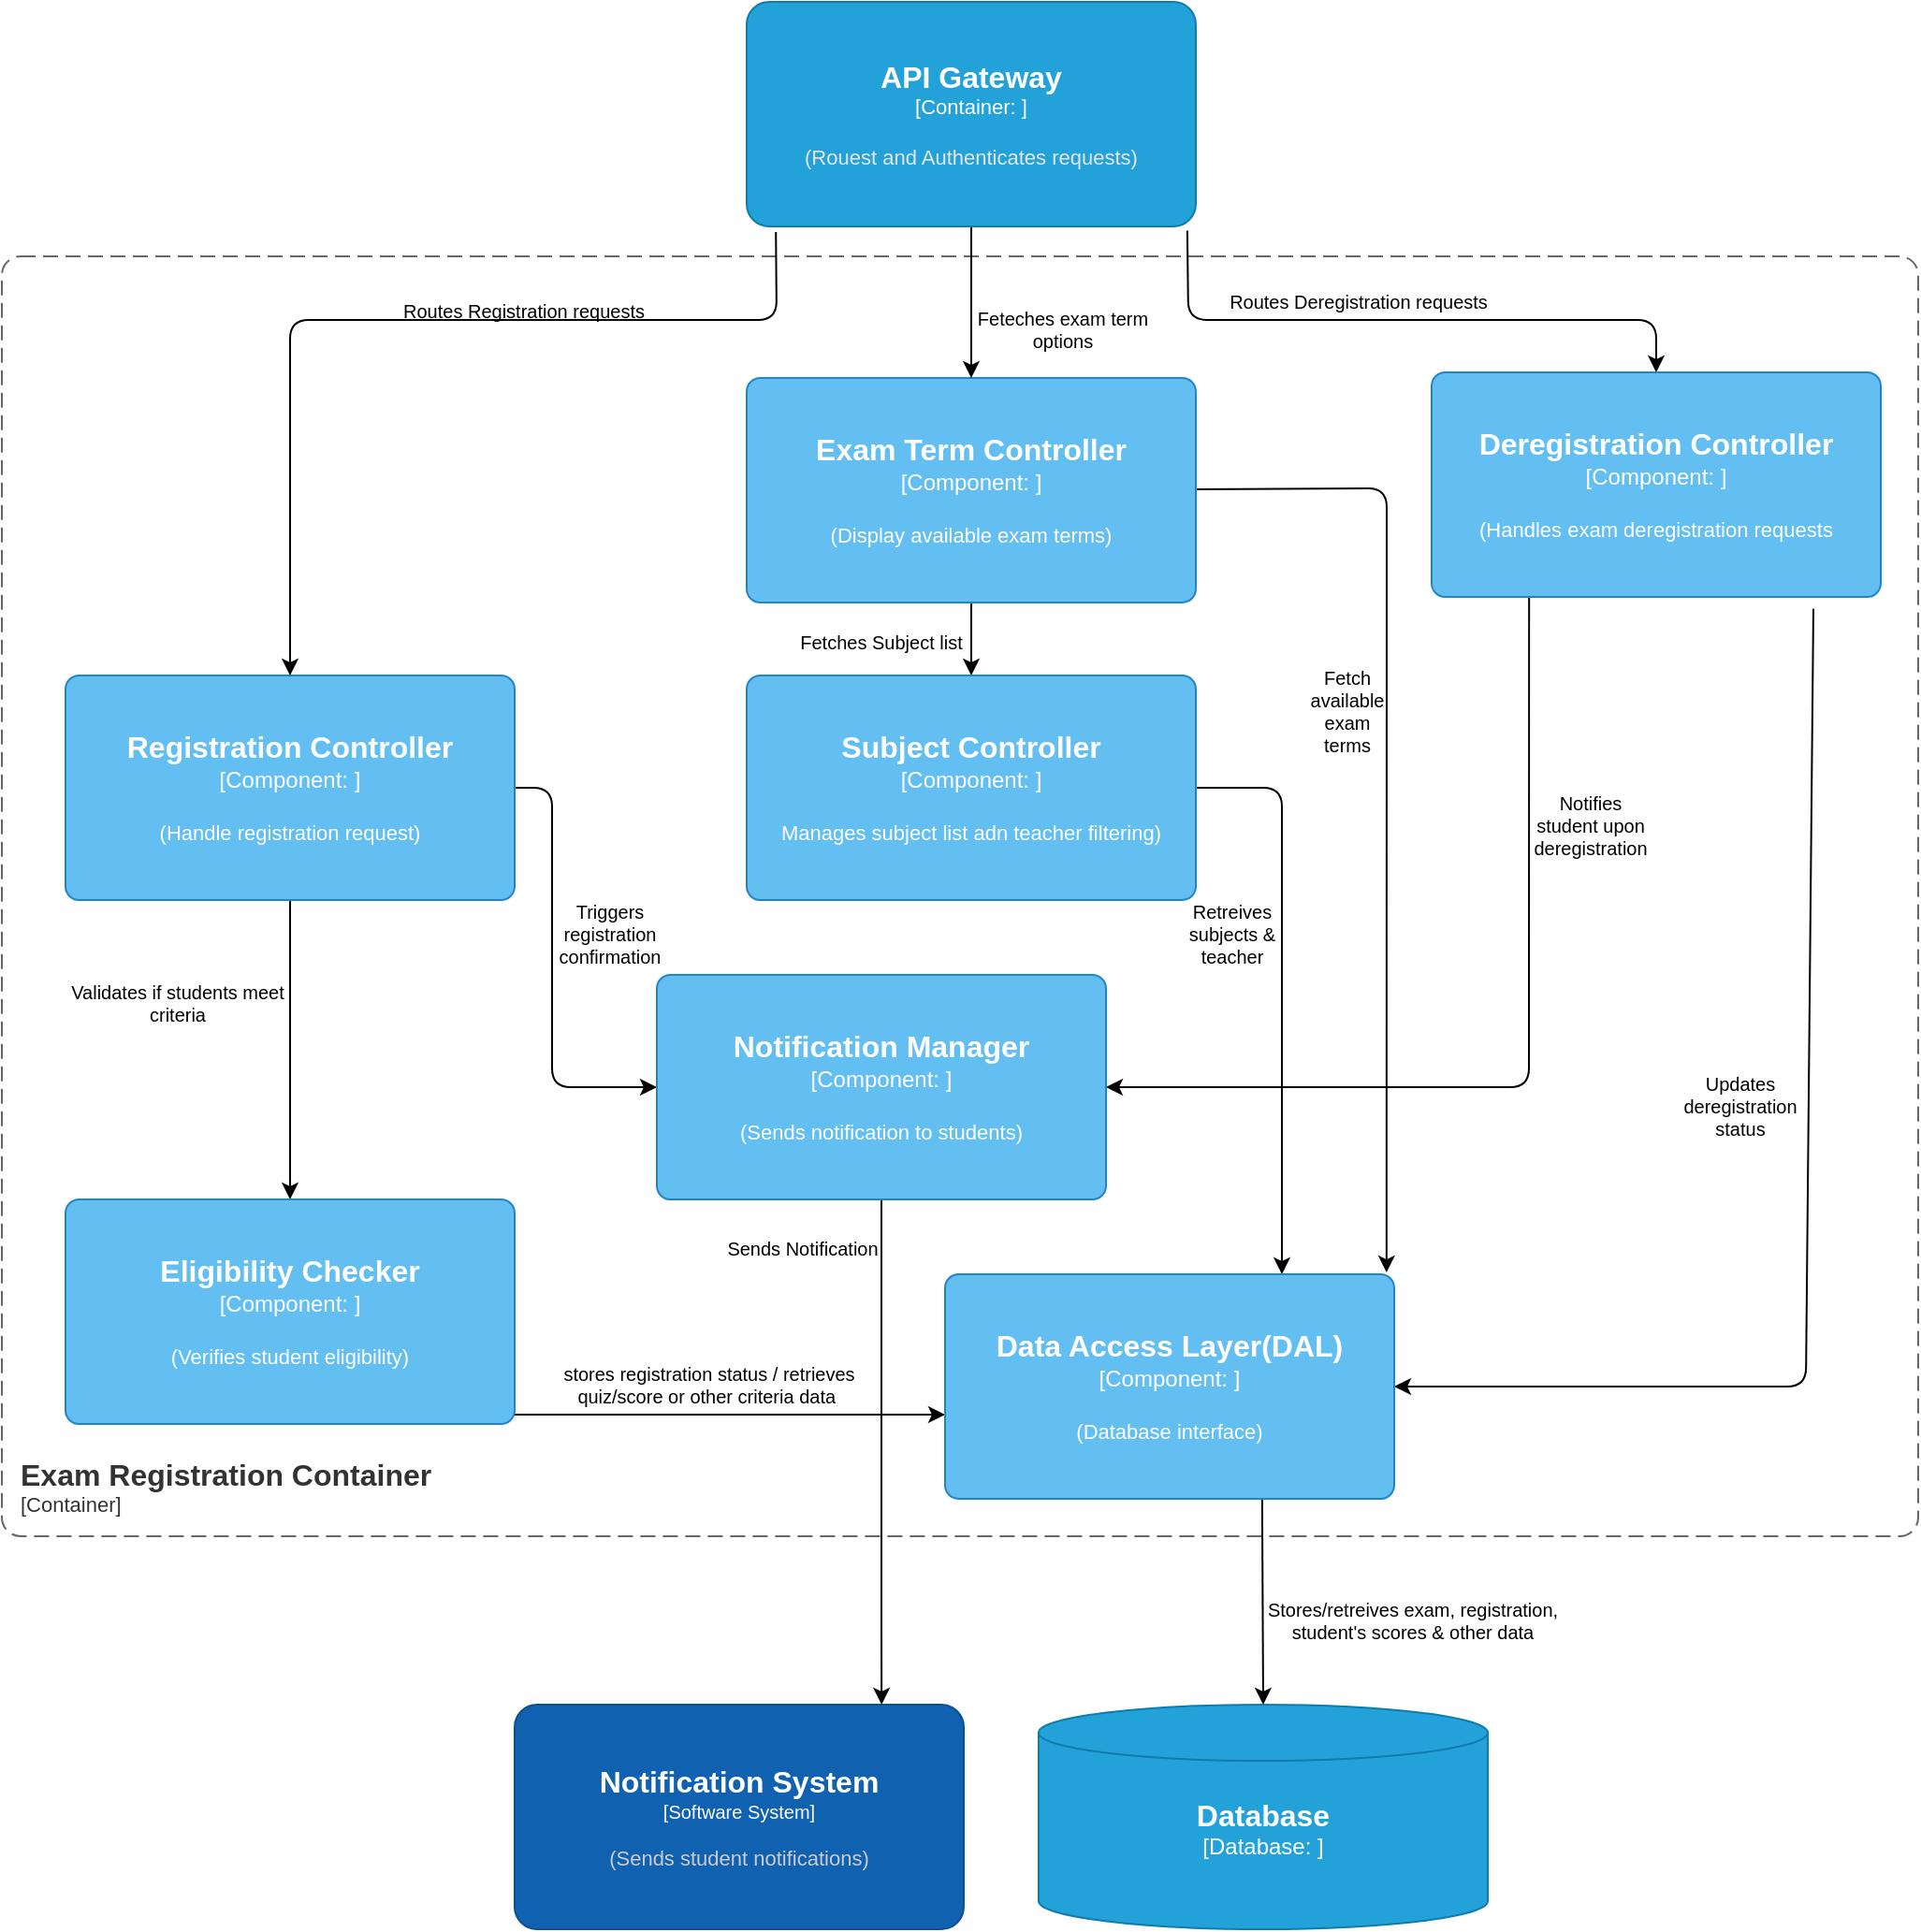 <mxfile>
    <diagram id="v35rz59vjvM4dtAuxbn2" name="Page-1">
        <mxGraphModel dx="-115" dy="568" grid="1" gridSize="10" guides="1" tooltips="1" connect="1" arrows="1" fold="1" page="1" pageScale="1" pageWidth="1169" pageHeight="827" background="#ffffff" math="0" shadow="0">
            <root>
                <mxCell id="0"/>
                <mxCell id="1" parent="0"/>
                <mxCell id="57" style="edgeStyle=none;html=1;entryX=0;entryY=0.5;entryDx=0;entryDy=0;entryPerimeter=0;" parent="1" source="43" target="48" edge="1">
                    <mxGeometry relative="1" as="geometry">
                        <Array as="points">
                            <mxPoint x="1530" y="440"/>
                            <mxPoint x="1530" y="600"/>
                        </Array>
                    </mxGeometry>
                </mxCell>
                <mxCell id="58" style="edgeStyle=none;html=1;entryX=0.5;entryY=0;entryDx=0;entryDy=0;entryPerimeter=0;" parent="1" source="43" target="46" edge="1">
                    <mxGeometry relative="1" as="geometry"/>
                </mxCell>
                <object placeholders="1" c4Name="Registration Controller" c4Type="Component" c4Technology="" c4Description="(Handle registration request)" label="&lt;font style=&quot;font-size: 16px&quot;&gt;&lt;b&gt;%c4Name%&lt;/b&gt;&lt;/font&gt;&lt;div&gt;[%c4Type%: %c4Technology%]&lt;/div&gt;&lt;br&gt;&lt;div&gt;&lt;font style=&quot;font-size: 11px&quot;&gt;%c4Description%&lt;/font&gt;&lt;/div&gt;" id="43">
                    <mxCell style="rounded=1;whiteSpace=wrap;html=1;labelBackgroundColor=none;fillColor=#63BEF2;fontColor=#ffffff;align=center;arcSize=6;strokeColor=#2086C9;metaEdit=1;resizable=0;points=[[0.25,0,0],[0.5,0,0],[0.75,0,0],[1,0.25,0],[1,0.5,0],[1,0.75,0],[0.75,1,0],[0.5,1,0],[0.25,1,0],[0,0.75,0],[0,0.5,0],[0,0.25,0]];" parent="1" vertex="1">
                        <mxGeometry x="1270" y="380" width="240" height="120" as="geometry"/>
                    </mxCell>
                </object>
                <mxCell id="56" style="edgeStyle=none;html=1;entryX=0.5;entryY=0;entryDx=0;entryDy=0;entryPerimeter=0;" parent="1" source="44" target="45" edge="1">
                    <mxGeometry relative="1" as="geometry"/>
                </mxCell>
                <mxCell id="70" style="edgeStyle=none;html=1;entryX=0.983;entryY=-0.008;entryDx=0;entryDy=0;entryPerimeter=0;fontSize=10;" parent="1" source="44" target="52" edge="1">
                    <mxGeometry relative="1" as="geometry">
                        <Array as="points">
                            <mxPoint x="1976" y="280"/>
                        </Array>
                    </mxGeometry>
                </mxCell>
                <object placeholders="1" c4Name="Exam Term Controller" c4Type="Component" c4Technology="" c4Description="(Display available exam terms)" label="&lt;font style=&quot;font-size: 16px&quot;&gt;&lt;b&gt;%c4Name%&lt;/b&gt;&lt;/font&gt;&lt;div&gt;[%c4Type%: %c4Technology%]&lt;/div&gt;&lt;br&gt;&lt;div&gt;&lt;font style=&quot;font-size: 11px&quot;&gt;%c4Description%&lt;/font&gt;&lt;/div&gt;" id="44">
                    <mxCell style="rounded=1;whiteSpace=wrap;html=1;labelBackgroundColor=none;fillColor=#63BEF2;fontColor=#ffffff;align=center;arcSize=6;strokeColor=#2086C9;metaEdit=1;resizable=0;points=[[0.25,0,0],[0.5,0,0],[0.75,0,0],[1,0.25,0],[1,0.5,0],[1,0.75,0],[0.75,1,0],[0.5,1,0],[0.25,1,0],[0,0.75,0],[0,0.5,0],[0,0.25,0]];" parent="1" vertex="1">
                        <mxGeometry x="1634" y="221" width="240" height="120" as="geometry"/>
                    </mxCell>
                </object>
                <mxCell id="68" style="edgeStyle=none;html=1;entryX=0.75;entryY=0;entryDx=0;entryDy=0;entryPerimeter=0;fontSize=10;" parent="1" source="45" target="52" edge="1">
                    <mxGeometry relative="1" as="geometry">
                        <Array as="points">
                            <mxPoint x="1920" y="440"/>
                        </Array>
                    </mxGeometry>
                </mxCell>
                <object placeholders="1" c4Name="Subject Controller" c4Type="Component" c4Technology="" c4Description="Manages subject list adn teacher filtering)" label="&lt;font style=&quot;font-size: 16px&quot;&gt;&lt;b&gt;%c4Name%&lt;/b&gt;&lt;/font&gt;&lt;div&gt;[%c4Type%: %c4Technology%]&lt;/div&gt;&lt;br&gt;&lt;div&gt;&lt;font style=&quot;font-size: 11px&quot;&gt;%c4Description%&lt;/font&gt;&lt;/div&gt;" id="45">
                    <mxCell style="rounded=1;whiteSpace=wrap;html=1;labelBackgroundColor=none;fillColor=#63BEF2;fontColor=#ffffff;align=center;arcSize=6;strokeColor=#2086C9;metaEdit=1;resizable=0;points=[[0.25,0,0],[0.5,0,0],[0.75,0,0],[1,0.25,0],[1,0.5,0],[1,0.75,0],[0.75,1,0],[0.5,1,0],[0.25,1,0],[0,0.75,0],[0,0.5,0],[0,0.25,0]];" parent="1" vertex="1">
                        <mxGeometry x="1634" y="380" width="240" height="120" as="geometry"/>
                    </mxCell>
                </object>
                <mxCell id="59" style="edgeStyle=none;html=1;entryX=0;entryY=0.5;entryDx=0;entryDy=0;entryPerimeter=0;" parent="1" edge="1">
                    <mxGeometry relative="1" as="geometry">
                        <mxPoint x="1510" y="775" as="sourcePoint"/>
                        <mxPoint x="1740" y="775" as="targetPoint"/>
                        <Array as="points">
                            <mxPoint x="1560" y="775"/>
                        </Array>
                    </mxGeometry>
                </mxCell>
                <object placeholders="1" c4Name="Eligibility Checker" c4Type="Component" c4Technology="" c4Description="(Verifies student eligibility)" label="&lt;font style=&quot;font-size: 16px&quot;&gt;&lt;b&gt;%c4Name%&lt;/b&gt;&lt;/font&gt;&lt;div&gt;[%c4Type%: %c4Technology%]&lt;/div&gt;&lt;br&gt;&lt;div&gt;&lt;font style=&quot;font-size: 11px&quot;&gt;%c4Description%&lt;/font&gt;&lt;/div&gt;" id="46">
                    <mxCell style="rounded=1;whiteSpace=wrap;html=1;labelBackgroundColor=none;fillColor=#63BEF2;fontColor=#ffffff;align=center;arcSize=6;strokeColor=#2086C9;metaEdit=1;resizable=0;points=[[0.25,0,0],[0.5,0,0],[0.75,0,0],[1,0.25,0],[1,0.5,0],[1,0.75,0],[0.75,1,0],[0.5,1,0],[0.25,1,0],[0,0.75,0],[0,0.5,0],[0,0.25,0]];" parent="1" vertex="1">
                        <mxGeometry x="1270" y="660" width="240" height="120" as="geometry"/>
                    </mxCell>
                </object>
                <object placeholders="1" c4Name="Exam Registration Container" c4Type="ContainerScopeBoundary" c4Application="Container" label="&lt;font style=&quot;font-size: 16px&quot;&gt;&lt;b&gt;&lt;div style=&quot;text-align: left&quot;&gt;%c4Name%&lt;/div&gt;&lt;/b&gt;&lt;/font&gt;&lt;div style=&quot;text-align: left&quot;&gt;[%c4Application%]&lt;/div&gt;" id="47">
                    <mxCell style="rounded=1;fontSize=11;whiteSpace=wrap;html=1;dashed=1;arcSize=20;fillColor=none;strokeColor=#666666;fontColor=#333333;labelBackgroundColor=none;align=left;verticalAlign=bottom;labelBorderColor=none;spacingTop=0;spacing=10;dashPattern=8 4;metaEdit=1;rotatable=0;perimeter=rectanglePerimeter;noLabel=0;labelPadding=0;allowArrows=0;connectable=0;expand=0;recursiveResize=0;editable=1;pointerEvents=0;absoluteArcSize=1;points=[[0.25,0,0],[0.5,0,0],[0.75,0,0],[1,0.25,0],[1,0.5,0],[1,0.75,0],[0.75,1,0],[0.5,1,0],[0.25,1,0],[0,0.75,0],[0,0.5,0],[0,0.25,0]];" parent="1" vertex="1">
                        <mxGeometry x="1236" y="156" width="1024" height="684" as="geometry"/>
                    </mxCell>
                </object>
                <mxCell id="80" style="edgeStyle=none;html=1;fontSize=10;entryX=0.817;entryY=0;entryDx=0;entryDy=0;entryPerimeter=0;exitX=0.5;exitY=1;exitDx=0;exitDy=0;exitPerimeter=0;" parent="1" source="48" target="78" edge="1">
                    <mxGeometry relative="1" as="geometry">
                        <Array as="points">
                            <mxPoint x="1706" y="880"/>
                        </Array>
                    </mxGeometry>
                </mxCell>
                <object placeholders="1" c4Name="Notification Manager" c4Type="Component" c4Technology="" c4Description="(Sends notification to students)" label="&lt;font style=&quot;font-size: 16px&quot;&gt;&lt;b&gt;%c4Name%&lt;/b&gt;&lt;/font&gt;&lt;div&gt;[%c4Type%: %c4Technology%]&lt;/div&gt;&lt;br&gt;&lt;div&gt;&lt;font style=&quot;font-size: 11px&quot;&gt;%c4Description%&lt;/font&gt;&lt;/div&gt;" id="48">
                    <mxCell style="rounded=1;whiteSpace=wrap;html=1;labelBackgroundColor=none;fillColor=#63BEF2;fontColor=#ffffff;align=center;arcSize=6;strokeColor=#2086C9;metaEdit=1;resizable=0;points=[[0.25,0,0],[0.5,0,0],[0.75,0,0],[1,0.25,0],[1,0.5,0],[1,0.75,0],[0.75,1,0],[0.5,1,0],[0.25,1,0],[0,0.75,0],[0,0.5,0],[0,0.25,0]];" parent="1" vertex="1">
                        <mxGeometry x="1586" y="540" width="240" height="120" as="geometry"/>
                    </mxCell>
                </object>
                <mxCell id="53" style="edgeStyle=none;html=1;entryX=0.5;entryY=0;entryDx=0;entryDy=0;entryPerimeter=0;exitX=0.065;exitY=1.025;exitDx=0;exitDy=0;exitPerimeter=0;" parent="1" source="50" target="43" edge="1">
                    <mxGeometry relative="1" as="geometry">
                        <Array as="points">
                            <mxPoint x="1650" y="190"/>
                            <mxPoint x="1390" y="190"/>
                        </Array>
                    </mxGeometry>
                </mxCell>
                <mxCell id="54" style="edgeStyle=none;html=1;entryX=0.5;entryY=0;entryDx=0;entryDy=0;entryPerimeter=0;" parent="1" source="50" target="44" edge="1">
                    <mxGeometry relative="1" as="geometry"/>
                </mxCell>
                <mxCell id="55" style="edgeStyle=none;html=1;entryX=0.5;entryY=0;entryDx=0;entryDy=0;entryPerimeter=0;exitX=0.981;exitY=1.019;exitDx=0;exitDy=0;exitPerimeter=0;" parent="1" source="50" target="51" edge="1">
                    <mxGeometry relative="1" as="geometry">
                        <Array as="points">
                            <mxPoint x="1870" y="190"/>
                            <mxPoint x="2120" y="190"/>
                        </Array>
                    </mxGeometry>
                </mxCell>
                <object placeholders="1" c4Name="API Gateway" c4Type="Container" c4Technology="" c4Description="(Rouest and Authenticates requests)" label="&lt;font style=&quot;font-size: 16px&quot;&gt;&lt;b&gt;%c4Name%&lt;/b&gt;&lt;/font&gt;&lt;div&gt;[%c4Type%: %c4Technology%]&lt;/div&gt;&lt;br&gt;&lt;div&gt;&lt;font style=&quot;font-size: 11px&quot;&gt;&lt;font color=&quot;#E6E6E6&quot;&gt;%c4Description%&lt;/font&gt;&lt;/div&gt;" id="50">
                    <mxCell style="rounded=1;whiteSpace=wrap;html=1;fontSize=11;labelBackgroundColor=none;fillColor=#23A2D9;fontColor=#ffffff;align=center;arcSize=10;strokeColor=#0E7DAD;metaEdit=1;resizable=0;points=[[0.25,0,0],[0.5,0,0],[0.75,0,0],[1,0.25,0],[1,0.5,0],[1,0.75,0],[0.75,1,0],[0.5,1,0],[0.25,1,0],[0,0.75,0],[0,0.5,0],[0,0.25,0]];" parent="1" vertex="1">
                        <mxGeometry x="1634" y="20" width="240" height="120" as="geometry"/>
                    </mxCell>
                </object>
                <mxCell id="60" style="edgeStyle=none;html=1;entryX=1;entryY=0.5;entryDx=0;entryDy=0;entryPerimeter=0;exitX=0.217;exitY=0.992;exitDx=0;exitDy=0;exitPerimeter=0;" parent="1" source="51" target="48" edge="1">
                    <mxGeometry relative="1" as="geometry">
                        <Array as="points">
                            <mxPoint x="2052" y="600"/>
                        </Array>
                    </mxGeometry>
                </mxCell>
                <mxCell id="61" style="edgeStyle=none;html=1;entryX=1;entryY=0.5;entryDx=0;entryDy=0;entryPerimeter=0;exitX=0.85;exitY=1.053;exitDx=0;exitDy=0;exitPerimeter=0;" parent="1" source="51" target="52" edge="1">
                    <mxGeometry relative="1" as="geometry">
                        <Array as="points">
                            <mxPoint x="2200" y="760"/>
                        </Array>
                    </mxGeometry>
                </mxCell>
                <object placeholders="1" c4Name="Deregistration Controller" c4Type="Component" c4Technology="" c4Description="(Handles exam deregistration requests" label="&lt;font style=&quot;font-size: 16px&quot;&gt;&lt;b&gt;%c4Name%&lt;/b&gt;&lt;/font&gt;&lt;div&gt;[%c4Type%: %c4Technology%]&lt;/div&gt;&lt;br&gt;&lt;div&gt;&lt;font style=&quot;font-size: 11px&quot;&gt;%c4Description%&lt;/font&gt;&lt;/div&gt;" id="51">
                    <mxCell style="rounded=1;whiteSpace=wrap;html=1;labelBackgroundColor=none;fillColor=#63BEF2;fontColor=#ffffff;align=center;arcSize=6;strokeColor=#2086C9;metaEdit=1;resizable=0;points=[[0.25,0,0],[0.5,0,0],[0.75,0,0],[1,0.25,0],[1,0.5,0],[1,0.75,0],[0.75,1,0],[0.5,1,0],[0.25,1,0],[0,0.75,0],[0,0.5,0],[0,0.25,0]];" parent="1" vertex="1">
                        <mxGeometry x="2000" y="218" width="240" height="120" as="geometry"/>
                    </mxCell>
                </object>
                <mxCell id="82" style="edgeStyle=none;html=1;entryX=0.5;entryY=0;entryDx=0;entryDy=0;entryPerimeter=0;fontSize=10;exitX=0.706;exitY=0.998;exitDx=0;exitDy=0;exitPerimeter=0;" parent="1" source="52" target="79" edge="1">
                    <mxGeometry relative="1" as="geometry"/>
                </mxCell>
                <object placeholders="1" c4Name="Data Access Layer(DAL)" c4Type="Component" c4Technology="" c4Description="(Database interface)" label="&lt;font style=&quot;font-size: 16px&quot;&gt;&lt;b&gt;%c4Name%&lt;/b&gt;&lt;/font&gt;&lt;div&gt;[%c4Type%: %c4Technology%]&lt;/div&gt;&lt;br&gt;&lt;div&gt;&lt;font style=&quot;font-size: 11px&quot;&gt;%c4Description%&lt;/font&gt;&lt;/div&gt;" id="52">
                    <mxCell style="rounded=1;whiteSpace=wrap;html=1;labelBackgroundColor=none;fillColor=#63BEF2;fontColor=#ffffff;align=center;arcSize=6;strokeColor=#2086C9;metaEdit=1;resizable=0;points=[[0.25,0,0],[0.5,0,0],[0.75,0,0],[1,0.25,0],[1,0.5,0],[1,0.75,0],[0.75,1,0],[0.5,1,0],[0.25,1,0],[0,0.75,0],[0,0.5,0],[0,0.25,0]];" parent="1" vertex="1">
                        <mxGeometry x="1740" y="700" width="240" height="120" as="geometry"/>
                    </mxCell>
                </object>
                <mxCell id="62" value="Routes Registration requests" style="text;html=1;strokeColor=none;fillColor=none;align=center;verticalAlign=middle;whiteSpace=wrap;rounded=0;fontSize=10;" parent="1" vertex="1">
                    <mxGeometry x="1430" y="170" width="170" height="30" as="geometry"/>
                </mxCell>
                <mxCell id="63" value="Routes Deregistration requests" style="text;html=1;strokeColor=none;fillColor=none;align=center;verticalAlign=middle;whiteSpace=wrap;rounded=0;fontSize=10;" parent="1" vertex="1">
                    <mxGeometry x="1881" y="165" width="160" height="30" as="geometry"/>
                </mxCell>
                <mxCell id="64" value="Feteches exam term options" style="text;html=1;strokeColor=none;fillColor=none;align=center;verticalAlign=middle;whiteSpace=wrap;rounded=0;fontSize=10;" parent="1" vertex="1">
                    <mxGeometry x="1743" y="180" width="120" height="30" as="geometry"/>
                </mxCell>
                <mxCell id="65" value="Validates if students meet&lt;br style=&quot;font-size: 10px;&quot;&gt;criteria" style="text;html=1;strokeColor=none;fillColor=none;align=center;verticalAlign=middle;whiteSpace=wrap;rounded=0;fontSize=10;" parent="1" vertex="1">
                    <mxGeometry x="1270" y="540" width="120" height="30" as="geometry"/>
                </mxCell>
                <mxCell id="66" value="Triggers registration confirmation" style="text;html=1;strokeColor=none;fillColor=none;align=center;verticalAlign=middle;whiteSpace=wrap;rounded=0;fontSize=10;" parent="1" vertex="1">
                    <mxGeometry x="1536" y="463" width="50" height="110" as="geometry"/>
                </mxCell>
                <mxCell id="67" value="Fetches Subject list" style="text;html=1;strokeColor=none;fillColor=none;align=center;verticalAlign=middle;whiteSpace=wrap;rounded=0;fontSize=10;" parent="1" vertex="1">
                    <mxGeometry x="1646" y="347" width="120" height="30" as="geometry"/>
                </mxCell>
                <mxCell id="72" value="Fetch available exam terms" style="text;html=1;strokeColor=none;fillColor=none;align=center;verticalAlign=middle;whiteSpace=wrap;rounded=0;fontSize=10;" parent="1" vertex="1">
                    <mxGeometry x="1936" y="354" width="38" height="90" as="geometry"/>
                </mxCell>
                <mxCell id="73" value="Retreives subjects &amp;amp; teacher" style="text;html=1;strokeColor=none;fillColor=none;align=center;verticalAlign=middle;whiteSpace=wrap;rounded=0;fontSize=10;" parent="1" vertex="1">
                    <mxGeometry x="1863" y="473" width="61" height="90" as="geometry"/>
                </mxCell>
                <mxCell id="74" value="Notifies student upon deregistration" style="text;html=1;strokeColor=none;fillColor=none;align=center;verticalAlign=middle;whiteSpace=wrap;rounded=0;fontSize=10;" parent="1" vertex="1">
                    <mxGeometry x="2063" y="414" width="44" height="91" as="geometry"/>
                </mxCell>
                <mxCell id="76" value="stores registration status / retrieves quiz/score or other criteria data&amp;nbsp;" style="text;html=1;strokeColor=none;fillColor=none;align=center;verticalAlign=middle;whiteSpace=wrap;rounded=0;fontSize=10;" parent="1" vertex="1">
                    <mxGeometry x="1530" y="744" width="168" height="30" as="geometry"/>
                </mxCell>
                <mxCell id="77" value="Updates deregistration status" style="text;html=1;strokeColor=none;fillColor=none;align=center;verticalAlign=middle;whiteSpace=wrap;rounded=0;fontSize=10;" parent="1" vertex="1">
                    <mxGeometry x="2120" y="570" width="90" height="80" as="geometry"/>
                </mxCell>
                <object placeholders="1" c4Name="Notification System" c4Type="Software System" c4Description="(Sends student notifications)" label="&lt;font style=&quot;font-size: 16px&quot;&gt;&lt;b&gt;%c4Name%&lt;/b&gt;&lt;/font&gt;&lt;div&gt;[%c4Type%]&lt;/div&gt;&lt;br&gt;&lt;div&gt;&lt;font style=&quot;font-size: 11px&quot;&gt;&lt;font color=&quot;#cccccc&quot;&gt;%c4Description%&lt;/font&gt;&lt;/div&gt;" id="78">
                    <mxCell style="rounded=1;whiteSpace=wrap;html=1;labelBackgroundColor=none;fillColor=#1061B0;fontColor=#ffffff;align=center;arcSize=10;strokeColor=#0D5091;metaEdit=1;resizable=0;points=[[0.25,0,0],[0.5,0,0],[0.75,0,0],[1,0.25,0],[1,0.5,0],[1,0.75,0],[0.75,1,0],[0.5,1,0],[0.25,1,0],[0,0.75,0],[0,0.5,0],[0,0.25,0]];fontSize=10;" parent="1" vertex="1">
                        <mxGeometry x="1510" y="930" width="240" height="120" as="geometry"/>
                    </mxCell>
                </object>
                <object placeholders="1" c4Type="Database" c4Container="Database" c4Technology="" c4Description="" label="&lt;font style=&quot;font-size: 16px&quot;&gt;&lt;b&gt;%c4Type%&lt;/b&gt;&lt;/font&gt;&lt;div&gt;[%c4Container%:&amp;nbsp;%c4Technology%]&lt;/div&gt;&lt;br&gt;&lt;div&gt;&lt;font style=&quot;font-size: 11px&quot;&gt;&lt;font color=&quot;#E6E6E6&quot;&gt;%c4Description%&lt;/font&gt;&lt;/div&gt;" id="79">
                    <mxCell style="shape=cylinder3;size=15;whiteSpace=wrap;html=1;boundedLbl=1;rounded=0;labelBackgroundColor=none;fillColor=#23A2D9;fontSize=12;fontColor=#ffffff;align=center;strokeColor=#0E7DAD;metaEdit=1;points=[[0.5,0,0],[1,0.25,0],[1,0.5,0],[1,0.75,0],[0.5,1,0],[0,0.75,0],[0,0.5,0],[0,0.25,0]];resizable=0;" parent="1" vertex="1">
                        <mxGeometry x="1790" y="930" width="240" height="120" as="geometry"/>
                    </mxCell>
                </object>
                <mxCell id="81" value="Sends Notification" style="text;html=1;strokeColor=none;fillColor=none;align=center;verticalAlign=middle;whiteSpace=wrap;rounded=0;fontSize=10;" parent="1" vertex="1">
                    <mxGeometry x="1589" y="671" width="150" height="30" as="geometry"/>
                </mxCell>
                <mxCell id="83" value="Stores/retreives exam, registration, student's scores &amp;amp; other data" style="text;html=1;strokeColor=none;fillColor=none;align=center;verticalAlign=middle;whiteSpace=wrap;rounded=0;fontSize=10;" parent="1" vertex="1">
                    <mxGeometry x="1910" y="870" width="160" height="30" as="geometry"/>
                </mxCell>
            </root>
        </mxGraphModel>
    </diagram>
</mxfile>